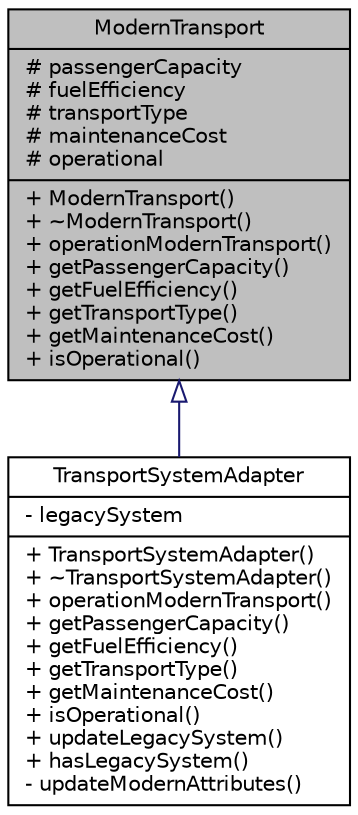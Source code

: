 digraph "ModernTransport"
{
 // LATEX_PDF_SIZE
  edge [fontname="Helvetica",fontsize="10",labelfontname="Helvetica",labelfontsize="10"];
  node [fontname="Helvetica",fontsize="10",shape=record];
  Node1 [label="{ModernTransport\n|# passengerCapacity\l# fuelEfficiency\l# transportType\l# maintenanceCost\l# operational\l|+ ModernTransport()\l+ ~ModernTransport()\l+ operationModernTransport()\l+ getPassengerCapacity()\l+ getFuelEfficiency()\l+ getTransportType()\l+ getMaintenanceCost()\l+ isOperational()\l}",height=0.2,width=0.4,color="black", fillcolor="grey75", style="filled", fontcolor="black",tooltip="Class representing a modern transportation system."];
  Node1 -> Node2 [dir="back",color="midnightblue",fontsize="10",style="solid",arrowtail="onormal",fontname="Helvetica"];
  Node2 [label="{TransportSystemAdapter\n|- legacySystem\l|+ TransportSystemAdapter()\l+ ~TransportSystemAdapter()\l+ operationModernTransport()\l+ getPassengerCapacity()\l+ getFuelEfficiency()\l+ getTransportType()\l+ getMaintenanceCost()\l+ isOperational()\l+ updateLegacySystem()\l+ hasLegacySystem()\l- updateModernAttributes()\l}",height=0.2,width=0.4,color="black", fillcolor="white", style="filled",URL="$classTransportSystemAdapter.html",tooltip="Adapts a LegacyTransportSystem to work with the ModernTransport interface @inherits ModernTransport."];
}
